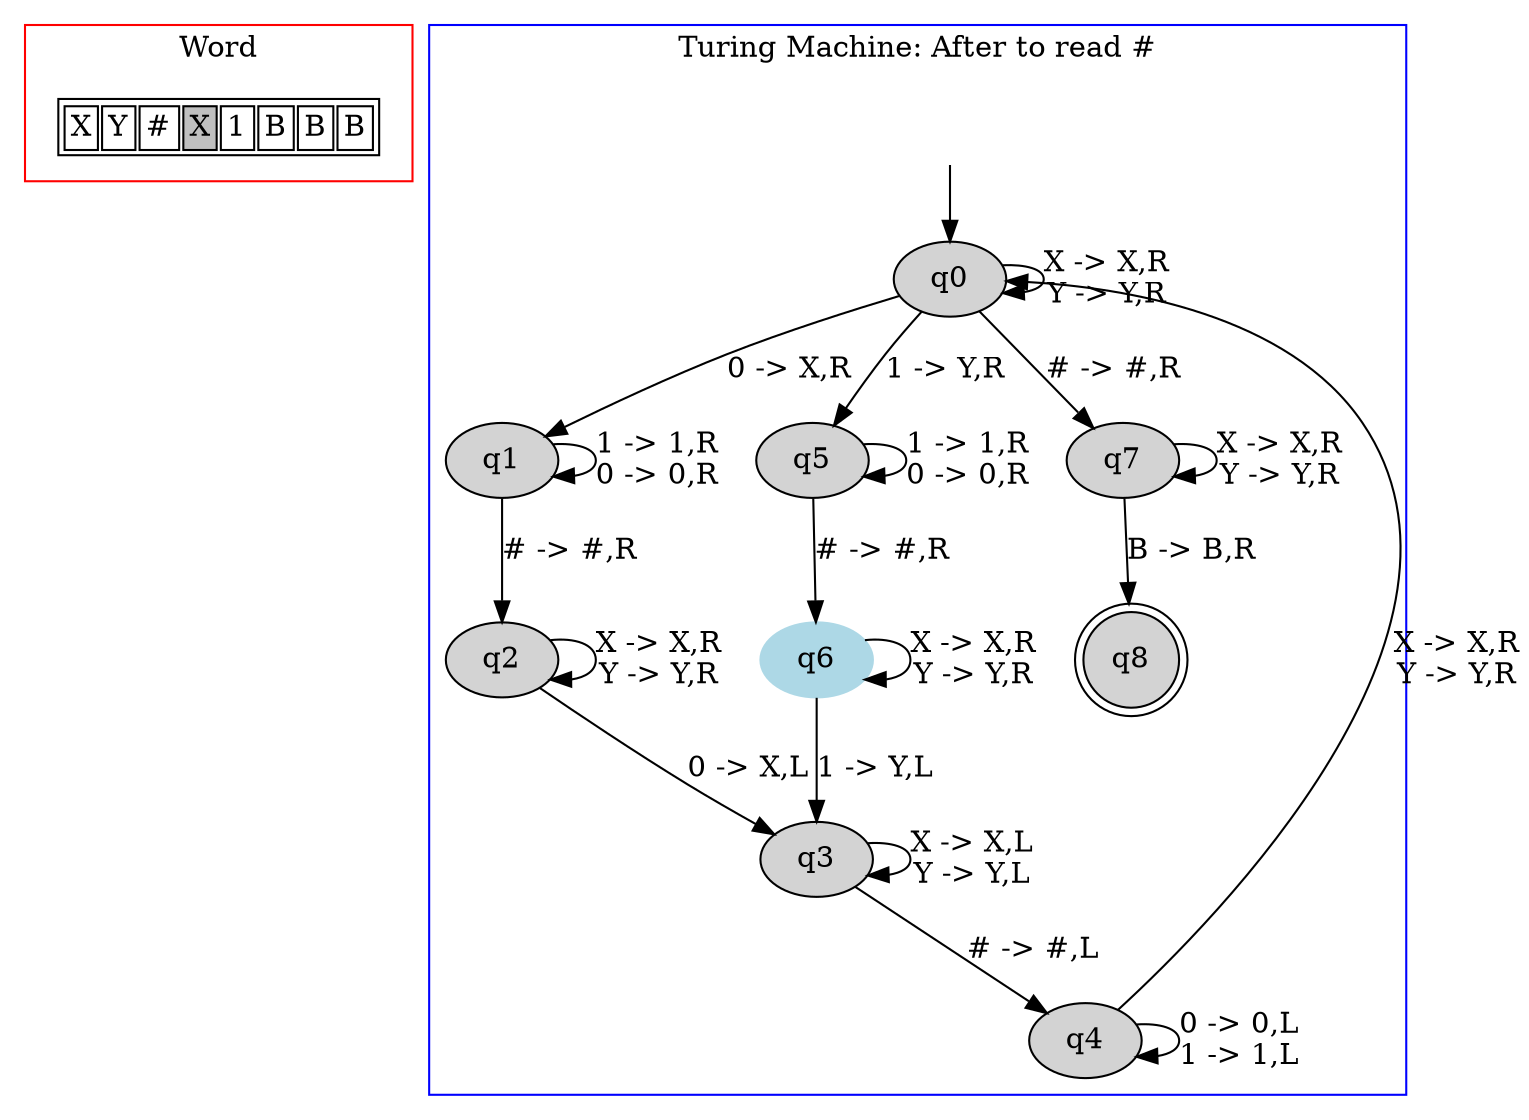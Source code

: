 digraph G {
	subgraph cluster_0 {
		node [shape=plaintext];

struct1 [label=<<TABLE>
<TR>
<TD><FONT>X</FONT></TD>
<TD><FONT>Y</FONT></TD>
<TD><FONT>#</FONT></TD>
<TD BGCOLOR="gray"><FONT>X</FONT></TD>
<TD><FONT>1</FONT></TD>
<TD><FONT>B</FONT></TD>
<TD><FONT>B</FONT></TD>
<TD><FONT>B</FONT></TD>
</TR>
</TABLE>>];
label = "Word";
color=red;
}
	subgraph cluster_1 {
		node [style=filled];
		label = "Turing Machine: After to read #"
		color=blue;

		q0;
		q1;
		q2;
		q3;
		q4;
		q5;
		q6 [color="lightblue"];
		q7;
		q8 [shape="doublecircle"];
		q0->q0[label="X -> X,R
Y -> Y,R"];
		q0->q1[label="0 -> X,R"];
		q0->q5[label="1 -> Y,R"];
		q0->q7[label="# -> #,R"];
		q1->q1[label="1 -> 1,R
0 -> 0,R"];
		q1->q2[label="# -> #,R"];
		q2->q2[label="X -> X,R
Y -> Y,R"];
		q2->q3[label="0 -> X,L"];
		q3->q3[label="X -> X,L
Y -> Y,L"];
		q3->q4[label="# -> #,L"];
		q4->q0[label="X -> X,R
Y -> Y,R"];
		q4->q4[label="0 -> 0,L
1 -> 1,L"];
		q5->q5[label="1 -> 1,R
0 -> 0,R"];
		q5->q6[label="# -> #,R"];
		q6->q3[label="1 -> Y,L"];
		q6->q6[label="X -> X,R
Y -> Y,R"];
		q7->q7[label="X -> X,R
Y -> Y,R"];
		q7->q8[label="B -> B,R"];
x [color=white, label=""];		x->q0	}

}